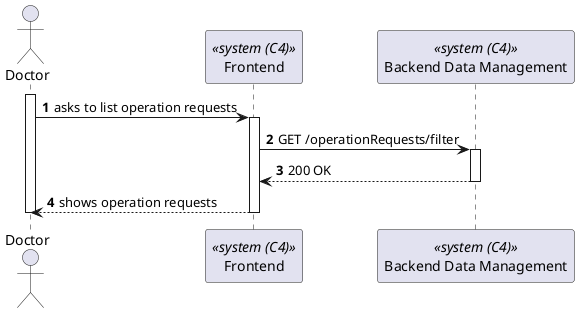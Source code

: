 @startuml process-view
autonumber

actor "Doctor" as Doctor
participant Frontend as "Frontend" <<system (C4)>>
participant BackendDataManagement as "Backend Data Management" <<system (C4)>>

activate Doctor

    Doctor -> Frontend : asks to list operation requests

    activate Frontend
        Frontend-> BackendDataManagement : GET /operationRequests/filter
        activate BackendDataManagement

            Frontend <-- BackendDataManagement : 200 OK

        deactivate BackendDataManagement

    Frontend --> Doctor : shows operation requests
    
    deactivate Frontend
deactivate Doctor

@enduml